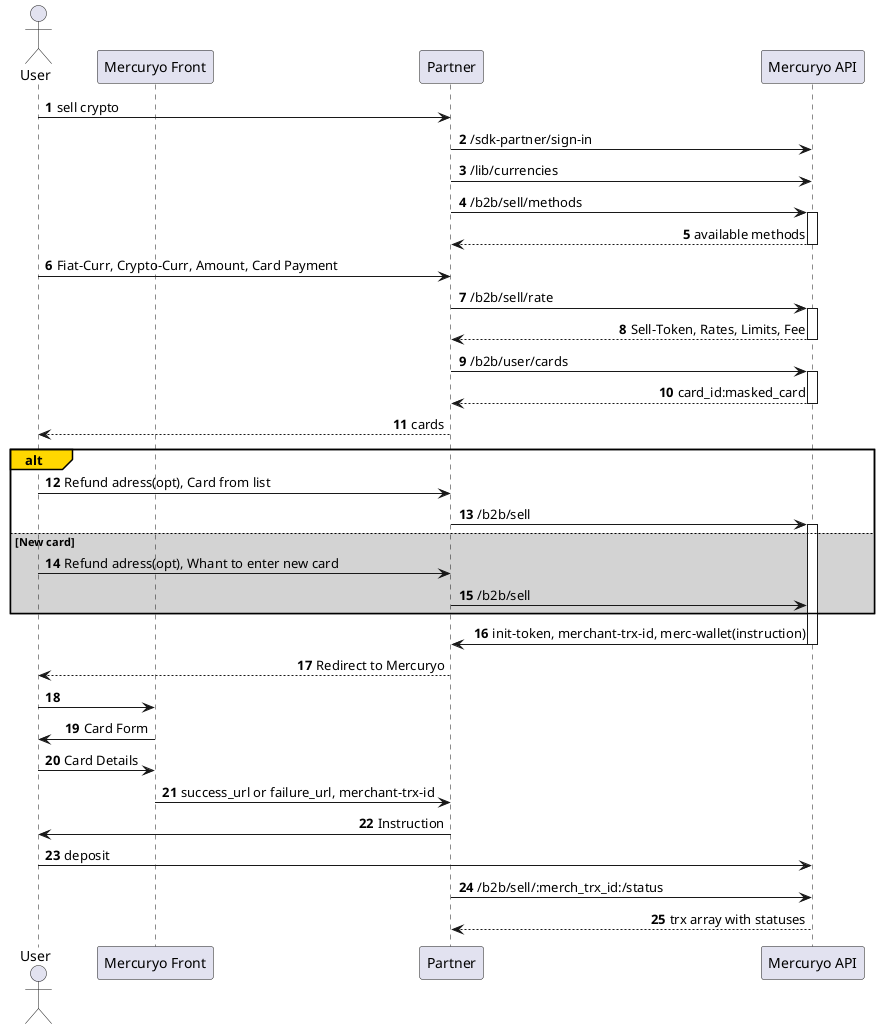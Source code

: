 @startuml
' This UML source uses PlantUML format.
' https://plantuml.com/sequence-diagram for syntax details.
' Optional styles

skinparam shadowing false
skinparam SequenceMessageAlign direction

autonumber

actor User as user
participant "Mercuryo Front" as front
participant "Partner" as part
participant "Mercuryo API" as merc


user -> part: sell crypto
part -> merc: /sdk-partner/sign-in
part -> merc: /lib/currencies
part -> merc: /b2b/sell/methods
activate merc
merc --> part: available methods 
deactivate merc
user -> part: Fiat-Curr, Crypto-Curr, Amount, Card Payment
part -> merc: /b2b/sell/rate
activate merc
merc --> part: Sell-Token, Rates, Limits, Fee
deactivate merc
part -> merc: /b2b/user/cards
activate merc
merc --> part: card_id:masked_card
deactivate merc
part --> user: cards
alt#Gold
user -> part: Refund adress(opt), Card from list
part -> merc: /b2b/sell
activate merc
else #lightGrey New card
user -> part: Refund adress(opt), Whant to enter new card
part -> merc: /b2b/sell
end
merc -> part: init-token, merchant-trx-id, merc-wallet(instruction)
deactivate merc
part --> user: Redirect to Mercuryo
user -> front:
front -> user: Card Form
user -> front: Card Details
front -> part: success_url or failure_url, merchant-trx-id
part -> user: Instruction
user -> merc: deposit
part -> merc: /b2b/sell/:merch_trx_id:/status
merc --> part: trx array with statuses
@enduml
